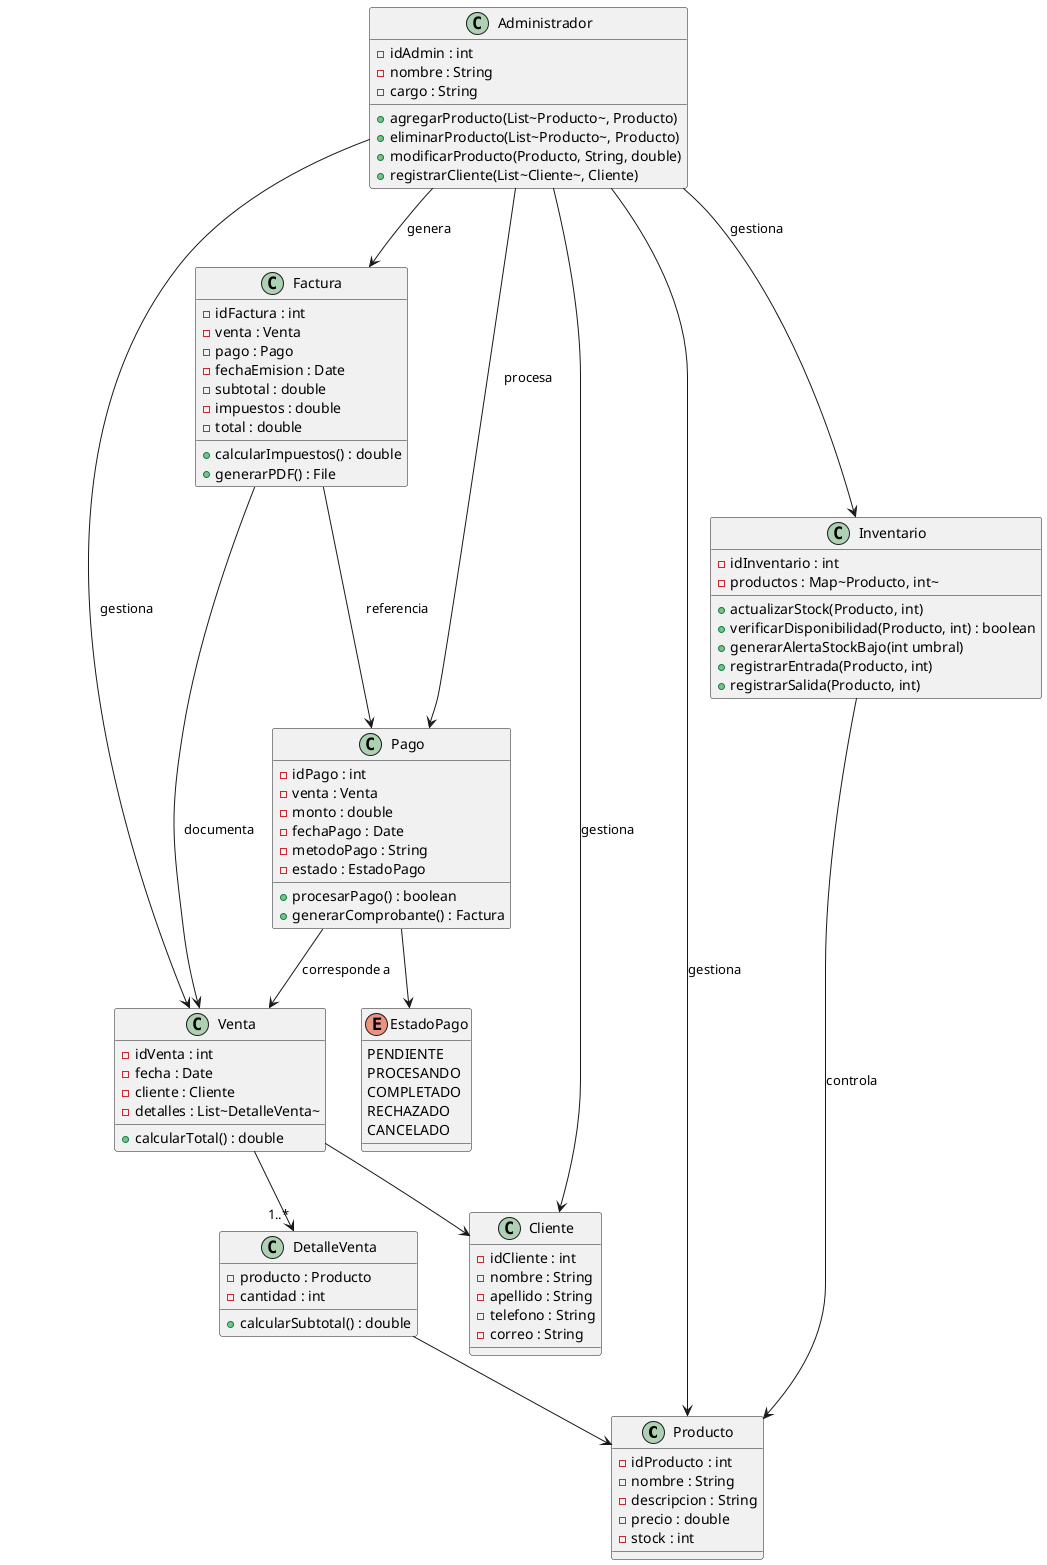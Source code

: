 @startuml
    class Producto {
        -idProducto : int
        -nombre : String
        -descripcion : String
        -precio : double
        -stock : int
    }
    
    class Cliente {
        -idCliente : int
        -nombre : String
        -apellido : String
        -telefono : String
        -correo : String
    }
    
    class DetalleVenta {
        -producto : Producto
        -cantidad : int
        +calcularSubtotal() : double
    }
    
    class Venta {
        -idVenta : int
        -fecha : Date
        -cliente : Cliente
        -detalles : List~DetalleVenta~
        +calcularTotal() : double
    }
    
    class Administrador {
        -idAdmin : int
        -nombre : String
        -cargo : String
        +agregarProducto(List~Producto~, Producto)
        +eliminarProducto(List~Producto~, Producto)
        +modificarProducto(Producto, String, double)
        +registrarCliente(List~Cliente~, Cliente)
    }
    
    class Pago {
        -idPago : int
        -venta : Venta
        -monto : double
        -fechaPago : Date
        -metodoPago : String
        -estado : EstadoPago
        +procesarPago() : boolean
        +generarComprobante() : Factura
    }
    
    class Inventario {
        -idInventario : int
        -productos : Map~Producto, int~
        +actualizarStock(Producto, int)
        +verificarDisponibilidad(Producto, int) : boolean
        +generarAlertaStockBajo(int umbral)
        +registrarEntrada(Producto, int)
        +registrarSalida(Producto, int)
    }
    
    class Factura {
        -idFactura : int
        -venta : Venta
        -pago : Pago
        -fechaEmision : Date
        -subtotal : double
        -impuestos : double
        -total : double
        +calcularImpuestos() : double
        +generarPDF() : File
    }
    
    enum EstadoPago {
        PENDIENTE
        PROCESANDO
        COMPLETADO
        RECHAZADO
        CANCELADO
    }
    
    Venta --> Cliente
    Venta --> "1..*" DetalleVenta
    DetalleVenta --> Producto
    Administrador --> Producto : gestiona
    Administrador --> Cliente : gestiona
    Administrador --> Venta : gestiona
    Pago --> Venta : corresponde a
    Pago --> EstadoPago
    Inventario --> Producto : controla
    Factura --> Venta : documenta
    Factura --> Pago : referencia
    Administrador --> Inventario : gestiona
    Administrador --> Factura : genera
    Administrador --> Pago : procesa

@enduml
